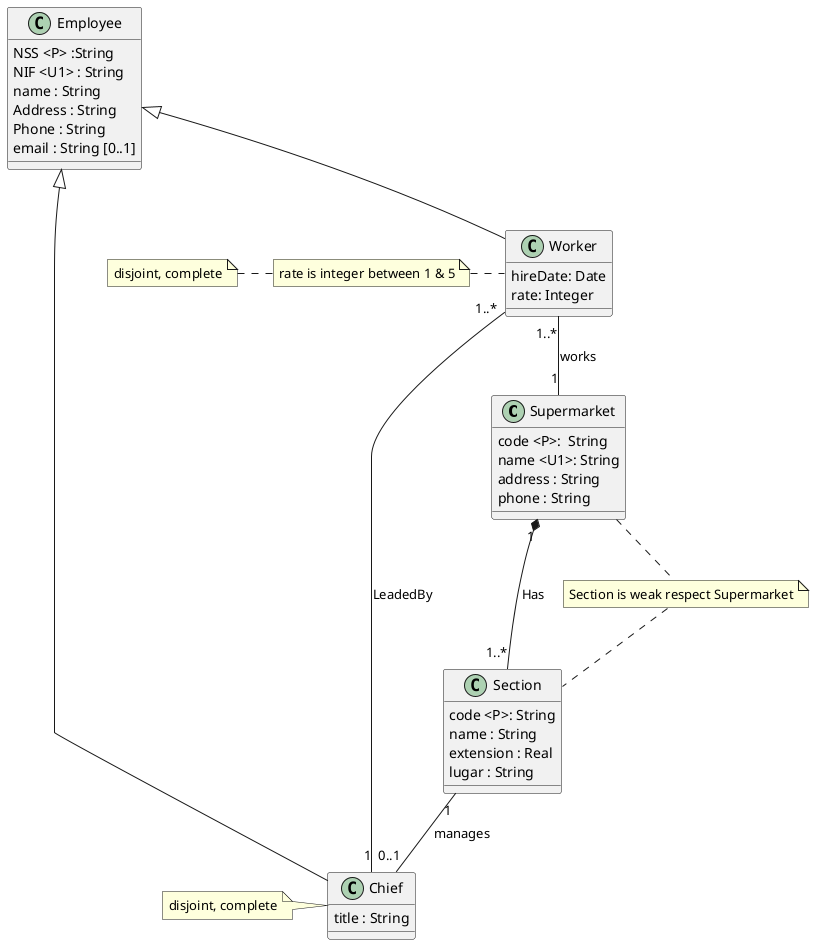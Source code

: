 @startuml



class Supermarket
{
code <P>:  String
name <U1>: String
address : String
phone : String
}

class Section
{
code <P>: String
name : String
extension : Real
lugar : String

}

class Employee
{
NSS <P> :String
NIF <U1> : String
name : String
Address : String
Phone : String
email : String [0..1]
}


class Worker extends  Employee
class Chief extends  Employee
class Chief
{
title : String
}
note left:  disjoint, complete
class Worker
{
hireDate: Date
rate: Integer
}
note left:  rate is integer between 1 & 5
 note left:  disjoint, complete

Section "1" -- "0..1" Chief : manages


note "Section is weak respect Supermarket" as N2
Supermarket .. N2
N2 .. Section

Supermarket "1"*-- "1..*" Section : Has
Worker "1..*" --  "1" Supermarket : works
Worker "1..*" -- "1" Chief: LeadedBy
@enduml